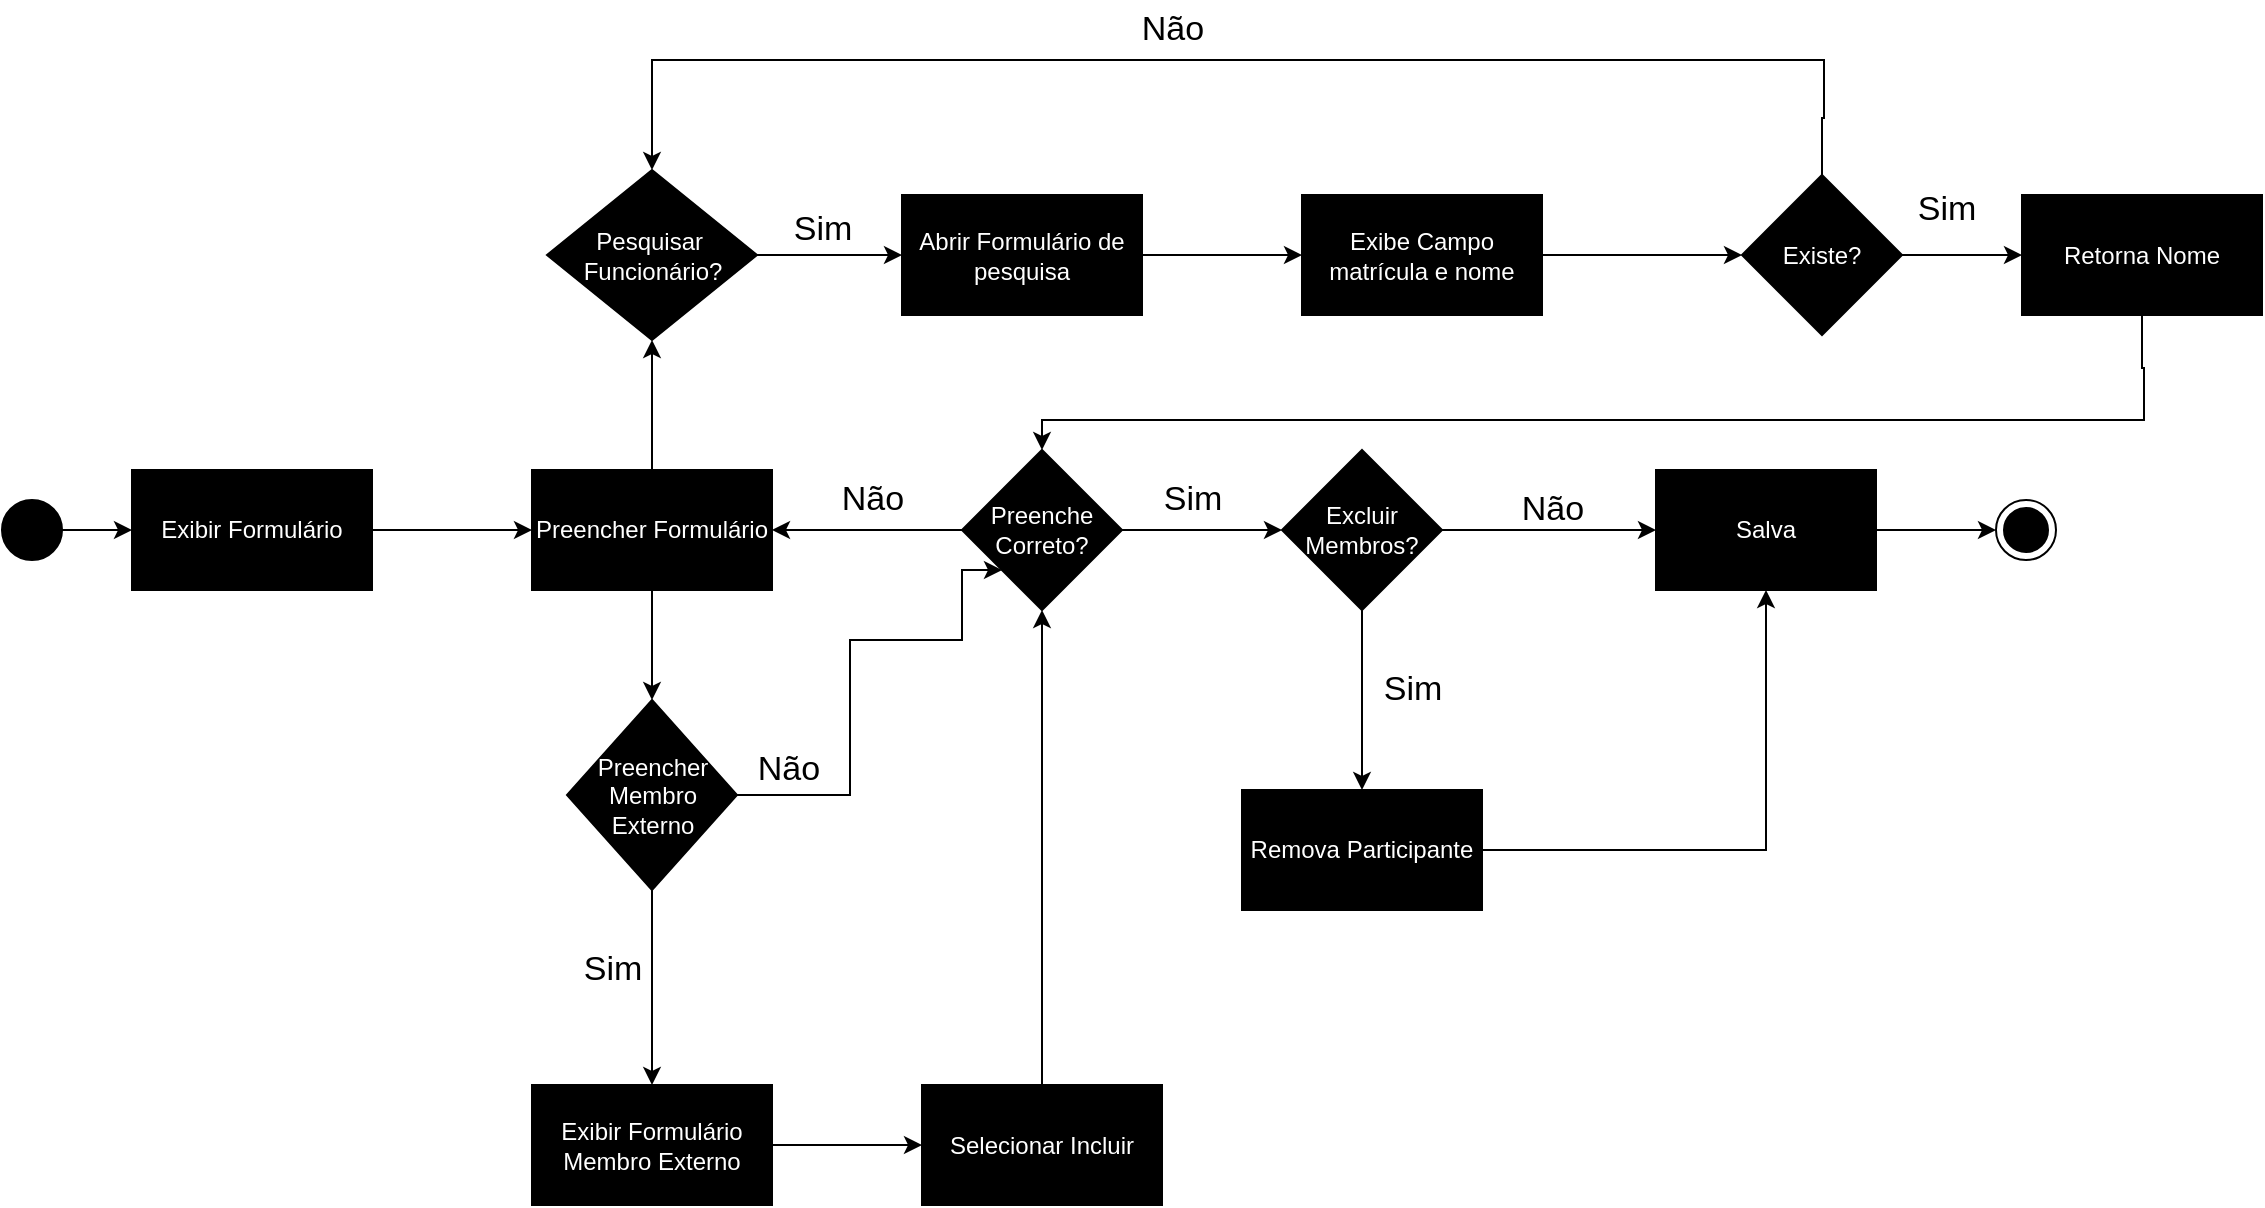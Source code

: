 <mxfile version="24.0.7" type="device">
  <diagram name="Página-1" id="5C7zKBKVc0QwbAKWpgRL">
    <mxGraphModel dx="1434" dy="790" grid="1" gridSize="10" guides="1" tooltips="1" connect="1" arrows="1" fold="1" page="1" pageScale="1" pageWidth="827" pageHeight="1169" math="0" shadow="0">
      <root>
        <mxCell id="0" />
        <mxCell id="1" parent="0" />
        <mxCell id="kdci4cge1ZjTnSdA9n7U-3" value="" style="edgeStyle=orthogonalEdgeStyle;rounded=0;orthogonalLoop=1;jettySize=auto;html=1;" edge="1" parent="1" source="kdci4cge1ZjTnSdA9n7U-1" target="kdci4cge1ZjTnSdA9n7U-2">
          <mxGeometry relative="1" as="geometry" />
        </mxCell>
        <mxCell id="kdci4cge1ZjTnSdA9n7U-1" value="" style="ellipse;fillColor=strokeColor;html=1;" vertex="1" parent="1">
          <mxGeometry y="330" width="30" height="30" as="geometry" />
        </mxCell>
        <mxCell id="kdci4cge1ZjTnSdA9n7U-16" value="" style="edgeStyle=orthogonalEdgeStyle;rounded=0;orthogonalLoop=1;jettySize=auto;html=1;" edge="1" parent="1" source="kdci4cge1ZjTnSdA9n7U-2" target="kdci4cge1ZjTnSdA9n7U-15">
          <mxGeometry relative="1" as="geometry" />
        </mxCell>
        <mxCell id="kdci4cge1ZjTnSdA9n7U-2" value="&lt;font color=&quot;#ffffff&quot;&gt;Exibir Formulário&lt;/font&gt;" style="whiteSpace=wrap;html=1;fillColor=strokeColor;" vertex="1" parent="1">
          <mxGeometry x="65" y="315" width="120" height="60" as="geometry" />
        </mxCell>
        <mxCell id="kdci4cge1ZjTnSdA9n7U-6" value="" style="ellipse;html=1;shape=endState;fillColor=strokeColor;" vertex="1" parent="1">
          <mxGeometry x="997" y="330" width="30" height="30" as="geometry" />
        </mxCell>
        <mxCell id="kdci4cge1ZjTnSdA9n7U-28" value="" style="edgeStyle=orthogonalEdgeStyle;rounded=0;orthogonalLoop=1;jettySize=auto;html=1;" edge="1" parent="1" source="kdci4cge1ZjTnSdA9n7U-8" target="kdci4cge1ZjTnSdA9n7U-27">
          <mxGeometry relative="1" as="geometry" />
        </mxCell>
        <mxCell id="kdci4cge1ZjTnSdA9n7U-54" value="" style="edgeStyle=orthogonalEdgeStyle;rounded=0;orthogonalLoop=1;jettySize=auto;html=1;" edge="1" parent="1" source="kdci4cge1ZjTnSdA9n7U-8" target="kdci4cge1ZjTnSdA9n7U-15">
          <mxGeometry relative="1" as="geometry" />
        </mxCell>
        <mxCell id="kdci4cge1ZjTnSdA9n7U-8" value="&lt;font color=&quot;#ffffff&quot;&gt;Preenche&lt;/font&gt;&lt;div&gt;&lt;font color=&quot;#ffffff&quot;&gt;Correto?&lt;/font&gt;&lt;/div&gt;" style="rhombus;whiteSpace=wrap;html=1;fillColor=strokeColor;fontColor=none;" vertex="1" parent="1">
          <mxGeometry x="480" y="305" width="80" height="80" as="geometry" />
        </mxCell>
        <mxCell id="kdci4cge1ZjTnSdA9n7U-13" style="edgeStyle=orthogonalEdgeStyle;rounded=0;orthogonalLoop=1;jettySize=auto;html=1;entryX=0;entryY=0.5;entryDx=0;entryDy=0;" edge="1" parent="1" source="kdci4cge1ZjTnSdA9n7U-11" target="kdci4cge1ZjTnSdA9n7U-6">
          <mxGeometry relative="1" as="geometry" />
        </mxCell>
        <mxCell id="kdci4cge1ZjTnSdA9n7U-11" value="&lt;font color=&quot;#ffffff&quot;&gt;Salva&lt;/font&gt;" style="whiteSpace=wrap;html=1;fillColor=strokeColor;fontColor=none;" vertex="1" parent="1">
          <mxGeometry x="827" y="315" width="110" height="60" as="geometry" />
        </mxCell>
        <mxCell id="kdci4cge1ZjTnSdA9n7U-14" value="Não" style="text;html=1;align=center;verticalAlign=middle;resizable=0;points=[];autosize=1;strokeColor=none;fillColor=none;fontSize=17;" vertex="1" parent="1">
          <mxGeometry x="750" y="320" width="50" height="30" as="geometry" />
        </mxCell>
        <mxCell id="kdci4cge1ZjTnSdA9n7U-18" value="" style="edgeStyle=orthogonalEdgeStyle;rounded=0;orthogonalLoop=1;jettySize=auto;html=1;" edge="1" parent="1" source="kdci4cge1ZjTnSdA9n7U-15" target="kdci4cge1ZjTnSdA9n7U-17">
          <mxGeometry relative="1" as="geometry" />
        </mxCell>
        <mxCell id="kdci4cge1ZjTnSdA9n7U-38" value="" style="edgeStyle=orthogonalEdgeStyle;rounded=0;orthogonalLoop=1;jettySize=auto;html=1;" edge="1" parent="1" source="kdci4cge1ZjTnSdA9n7U-15" target="kdci4cge1ZjTnSdA9n7U-37">
          <mxGeometry relative="1" as="geometry" />
        </mxCell>
        <mxCell id="kdci4cge1ZjTnSdA9n7U-15" value="&lt;font color=&quot;#ffffff&quot;&gt;Preencher Formulário&lt;/font&gt;" style="whiteSpace=wrap;html=1;fillColor=strokeColor;" vertex="1" parent="1">
          <mxGeometry x="265" y="315" width="120" height="60" as="geometry" />
        </mxCell>
        <mxCell id="kdci4cge1ZjTnSdA9n7U-20" value="" style="edgeStyle=orthogonalEdgeStyle;rounded=0;orthogonalLoop=1;jettySize=auto;html=1;" edge="1" parent="1" source="kdci4cge1ZjTnSdA9n7U-17" target="kdci4cge1ZjTnSdA9n7U-19">
          <mxGeometry relative="1" as="geometry" />
        </mxCell>
        <mxCell id="kdci4cge1ZjTnSdA9n7U-24" style="edgeStyle=orthogonalEdgeStyle;rounded=0;orthogonalLoop=1;jettySize=auto;html=1;entryX=0;entryY=1;entryDx=0;entryDy=0;" edge="1" parent="1" source="kdci4cge1ZjTnSdA9n7U-17" target="kdci4cge1ZjTnSdA9n7U-8">
          <mxGeometry relative="1" as="geometry">
            <Array as="points">
              <mxPoint x="424" y="478" />
              <mxPoint x="424" y="400" />
              <mxPoint x="480" y="400" />
              <mxPoint x="480" y="365" />
            </Array>
          </mxGeometry>
        </mxCell>
        <mxCell id="kdci4cge1ZjTnSdA9n7U-17" value="&lt;font color=&quot;#ffffff&quot;&gt;Preencher&lt;/font&gt;&lt;div&gt;&lt;font color=&quot;#ffffff&quot;&gt;Membro&lt;/font&gt;&lt;/div&gt;&lt;div&gt;&lt;font color=&quot;#ffffff&quot;&gt;Externo&lt;/font&gt;&lt;/div&gt;" style="rhombus;whiteSpace=wrap;html=1;fillColor=strokeColor;" vertex="1" parent="1">
          <mxGeometry x="282.5" y="430" width="85" height="95" as="geometry" />
        </mxCell>
        <mxCell id="kdci4cge1ZjTnSdA9n7U-22" value="" style="edgeStyle=orthogonalEdgeStyle;rounded=0;orthogonalLoop=1;jettySize=auto;html=1;" edge="1" parent="1" source="kdci4cge1ZjTnSdA9n7U-19" target="kdci4cge1ZjTnSdA9n7U-21">
          <mxGeometry relative="1" as="geometry" />
        </mxCell>
        <mxCell id="kdci4cge1ZjTnSdA9n7U-19" value="&lt;font color=&quot;#ffffff&quot;&gt;Exibir Formulário&lt;/font&gt;&lt;div&gt;&lt;font color=&quot;#ffffff&quot;&gt;Membro Externo&lt;/font&gt;&lt;/div&gt;" style="whiteSpace=wrap;html=1;fillColor=strokeColor;" vertex="1" parent="1">
          <mxGeometry x="265" y="622.5" width="120" height="60" as="geometry" />
        </mxCell>
        <mxCell id="kdci4cge1ZjTnSdA9n7U-23" style="edgeStyle=orthogonalEdgeStyle;rounded=0;orthogonalLoop=1;jettySize=auto;html=1;entryX=0.5;entryY=1;entryDx=0;entryDy=0;" edge="1" parent="1" source="kdci4cge1ZjTnSdA9n7U-21" target="kdci4cge1ZjTnSdA9n7U-8">
          <mxGeometry relative="1" as="geometry" />
        </mxCell>
        <mxCell id="kdci4cge1ZjTnSdA9n7U-21" value="&lt;font color=&quot;#ffffff&quot;&gt;Selecionar Incluir&lt;/font&gt;" style="whiteSpace=wrap;html=1;fillColor=strokeColor;" vertex="1" parent="1">
          <mxGeometry x="460" y="622.5" width="120" height="60" as="geometry" />
        </mxCell>
        <mxCell id="kdci4cge1ZjTnSdA9n7U-25" value="Sim" style="text;html=1;align=center;verticalAlign=middle;resizable=0;points=[];autosize=1;strokeColor=none;fillColor=none;fontSize=17;" vertex="1" parent="1">
          <mxGeometry x="280" y="550" width="50" height="30" as="geometry" />
        </mxCell>
        <mxCell id="kdci4cge1ZjTnSdA9n7U-26" value="Não" style="text;html=1;align=center;verticalAlign=middle;resizable=0;points=[];autosize=1;strokeColor=none;fillColor=none;fontSize=17;" vertex="1" parent="1">
          <mxGeometry x="367.5" y="450" width="50" height="30" as="geometry" />
        </mxCell>
        <mxCell id="kdci4cge1ZjTnSdA9n7U-29" style="edgeStyle=orthogonalEdgeStyle;rounded=0;orthogonalLoop=1;jettySize=auto;html=1;entryX=0;entryY=0.5;entryDx=0;entryDy=0;" edge="1" parent="1" source="kdci4cge1ZjTnSdA9n7U-27" target="kdci4cge1ZjTnSdA9n7U-11">
          <mxGeometry relative="1" as="geometry" />
        </mxCell>
        <mxCell id="kdci4cge1ZjTnSdA9n7U-31" value="" style="edgeStyle=orthogonalEdgeStyle;rounded=0;orthogonalLoop=1;jettySize=auto;html=1;" edge="1" parent="1" source="kdci4cge1ZjTnSdA9n7U-27" target="kdci4cge1ZjTnSdA9n7U-30">
          <mxGeometry relative="1" as="geometry" />
        </mxCell>
        <mxCell id="kdci4cge1ZjTnSdA9n7U-27" value="&lt;font color=&quot;#ffffff&quot;&gt;Excluir&lt;/font&gt;&lt;div&gt;&lt;font color=&quot;#ffffff&quot;&gt;Membros?&lt;/font&gt;&lt;/div&gt;" style="rhombus;whiteSpace=wrap;html=1;fillColor=strokeColor;fontColor=none;" vertex="1" parent="1">
          <mxGeometry x="640" y="305" width="80" height="80" as="geometry" />
        </mxCell>
        <mxCell id="kdci4cge1ZjTnSdA9n7U-32" style="edgeStyle=orthogonalEdgeStyle;rounded=0;orthogonalLoop=1;jettySize=auto;html=1;entryX=0.5;entryY=1;entryDx=0;entryDy=0;" edge="1" parent="1" source="kdci4cge1ZjTnSdA9n7U-30" target="kdci4cge1ZjTnSdA9n7U-11">
          <mxGeometry relative="1" as="geometry" />
        </mxCell>
        <mxCell id="kdci4cge1ZjTnSdA9n7U-30" value="&lt;font color=&quot;#ffffff&quot;&gt;Remova Participante&lt;/font&gt;" style="whiteSpace=wrap;html=1;fillColor=strokeColor;fontColor=none;" vertex="1" parent="1">
          <mxGeometry x="620" y="475" width="120" height="60" as="geometry" />
        </mxCell>
        <mxCell id="kdci4cge1ZjTnSdA9n7U-33" value="Sim" style="text;html=1;align=center;verticalAlign=middle;resizable=0;points=[];autosize=1;strokeColor=none;fillColor=none;fontSize=17;" vertex="1" parent="1">
          <mxGeometry x="680" y="410" width="50" height="30" as="geometry" />
        </mxCell>
        <mxCell id="kdci4cge1ZjTnSdA9n7U-40" value="" style="edgeStyle=orthogonalEdgeStyle;rounded=0;orthogonalLoop=1;jettySize=auto;html=1;" edge="1" parent="1" source="kdci4cge1ZjTnSdA9n7U-37" target="kdci4cge1ZjTnSdA9n7U-39">
          <mxGeometry relative="1" as="geometry" />
        </mxCell>
        <mxCell id="kdci4cge1ZjTnSdA9n7U-37" value="&lt;font color=&quot;#ffffff&quot;&gt;Pesquisar&amp;nbsp;&lt;/font&gt;&lt;div&gt;&lt;font color=&quot;#ffffff&quot;&gt;Funcionário?&lt;/font&gt;&lt;/div&gt;" style="rhombus;whiteSpace=wrap;html=1;fillColor=strokeColor;" vertex="1" parent="1">
          <mxGeometry x="272.5" y="165" width="105" height="85" as="geometry" />
        </mxCell>
        <mxCell id="kdci4cge1ZjTnSdA9n7U-42" value="" style="edgeStyle=orthogonalEdgeStyle;rounded=0;orthogonalLoop=1;jettySize=auto;html=1;" edge="1" parent="1" source="kdci4cge1ZjTnSdA9n7U-39" target="kdci4cge1ZjTnSdA9n7U-41">
          <mxGeometry relative="1" as="geometry" />
        </mxCell>
        <mxCell id="kdci4cge1ZjTnSdA9n7U-39" value="&lt;font color=&quot;#ffffff&quot;&gt;Abrir Formulário de pesquisa&lt;/font&gt;" style="whiteSpace=wrap;html=1;fillColor=strokeColor;" vertex="1" parent="1">
          <mxGeometry x="450" y="177.5" width="120" height="60" as="geometry" />
        </mxCell>
        <mxCell id="kdci4cge1ZjTnSdA9n7U-44" value="" style="edgeStyle=orthogonalEdgeStyle;rounded=0;orthogonalLoop=1;jettySize=auto;html=1;" edge="1" parent="1" source="kdci4cge1ZjTnSdA9n7U-41" target="kdci4cge1ZjTnSdA9n7U-43">
          <mxGeometry relative="1" as="geometry" />
        </mxCell>
        <mxCell id="kdci4cge1ZjTnSdA9n7U-41" value="&lt;font color=&quot;#ffffff&quot;&gt;Exibe Campo matrícula e nome&lt;/font&gt;" style="whiteSpace=wrap;html=1;fillColor=strokeColor;" vertex="1" parent="1">
          <mxGeometry x="650" y="177.5" width="120" height="60" as="geometry" />
        </mxCell>
        <mxCell id="kdci4cge1ZjTnSdA9n7U-46" value="" style="edgeStyle=orthogonalEdgeStyle;rounded=0;orthogonalLoop=1;jettySize=auto;html=1;" edge="1" parent="1" source="kdci4cge1ZjTnSdA9n7U-43" target="kdci4cge1ZjTnSdA9n7U-45">
          <mxGeometry relative="1" as="geometry" />
        </mxCell>
        <mxCell id="kdci4cge1ZjTnSdA9n7U-50" style="edgeStyle=orthogonalEdgeStyle;rounded=0;orthogonalLoop=1;jettySize=auto;html=1;entryX=0.5;entryY=0;entryDx=0;entryDy=0;" edge="1" parent="1" source="kdci4cge1ZjTnSdA9n7U-43" target="kdci4cge1ZjTnSdA9n7U-37">
          <mxGeometry relative="1" as="geometry">
            <mxPoint x="910" y="110" as="targetPoint" />
            <Array as="points">
              <mxPoint x="910" y="139" />
              <mxPoint x="911" y="139" />
              <mxPoint x="911" y="110" />
              <mxPoint x="325" y="110" />
            </Array>
          </mxGeometry>
        </mxCell>
        <mxCell id="kdci4cge1ZjTnSdA9n7U-43" value="&lt;font color=&quot;#ffffff&quot;&gt;Existe?&lt;/font&gt;" style="rhombus;whiteSpace=wrap;html=1;fillColor=strokeColor;" vertex="1" parent="1">
          <mxGeometry x="870" y="167.5" width="80" height="80" as="geometry" />
        </mxCell>
        <mxCell id="kdci4cge1ZjTnSdA9n7U-48" style="edgeStyle=orthogonalEdgeStyle;rounded=0;orthogonalLoop=1;jettySize=auto;html=1;entryX=0.5;entryY=0;entryDx=0;entryDy=0;" edge="1" parent="1" source="kdci4cge1ZjTnSdA9n7U-45" target="kdci4cge1ZjTnSdA9n7U-8">
          <mxGeometry relative="1" as="geometry">
            <mxPoint x="1070" y="290" as="targetPoint" />
            <Array as="points">
              <mxPoint x="1070" y="264" />
              <mxPoint x="1071" y="264" />
              <mxPoint x="1071" y="290" />
              <mxPoint x="520" y="290" />
            </Array>
          </mxGeometry>
        </mxCell>
        <mxCell id="kdci4cge1ZjTnSdA9n7U-45" value="&lt;font color=&quot;#ffffff&quot;&gt;Retorna Nome&lt;/font&gt;" style="whiteSpace=wrap;html=1;fillColor=strokeColor;" vertex="1" parent="1">
          <mxGeometry x="1010" y="177.5" width="120" height="60" as="geometry" />
        </mxCell>
        <mxCell id="kdci4cge1ZjTnSdA9n7U-49" value="Sim" style="text;html=1;align=center;verticalAlign=middle;resizable=0;points=[];autosize=1;strokeColor=none;fillColor=none;fontSize=17;" vertex="1" parent="1">
          <mxGeometry x="947" y="170" width="50" height="30" as="geometry" />
        </mxCell>
        <mxCell id="kdci4cge1ZjTnSdA9n7U-51" value="Não" style="text;html=1;align=center;verticalAlign=middle;resizable=0;points=[];autosize=1;strokeColor=none;fillColor=none;fontSize=17;" vertex="1" parent="1">
          <mxGeometry x="560" y="80" width="50" height="30" as="geometry" />
        </mxCell>
        <mxCell id="kdci4cge1ZjTnSdA9n7U-52" value="Sim" style="text;html=1;align=center;verticalAlign=middle;resizable=0;points=[];autosize=1;strokeColor=none;fillColor=none;fontSize=17;" vertex="1" parent="1">
          <mxGeometry x="385" y="180" width="50" height="30" as="geometry" />
        </mxCell>
        <mxCell id="kdci4cge1ZjTnSdA9n7U-53" value="Sim" style="text;html=1;align=center;verticalAlign=middle;resizable=0;points=[];autosize=1;strokeColor=none;fillColor=none;fontSize=17;" vertex="1" parent="1">
          <mxGeometry x="570" y="315" width="50" height="30" as="geometry" />
        </mxCell>
        <mxCell id="kdci4cge1ZjTnSdA9n7U-55" value="Não" style="text;html=1;align=center;verticalAlign=middle;resizable=0;points=[];autosize=1;strokeColor=none;fillColor=none;fontSize=17;" vertex="1" parent="1">
          <mxGeometry x="410" y="315" width="50" height="30" as="geometry" />
        </mxCell>
      </root>
    </mxGraphModel>
  </diagram>
</mxfile>

